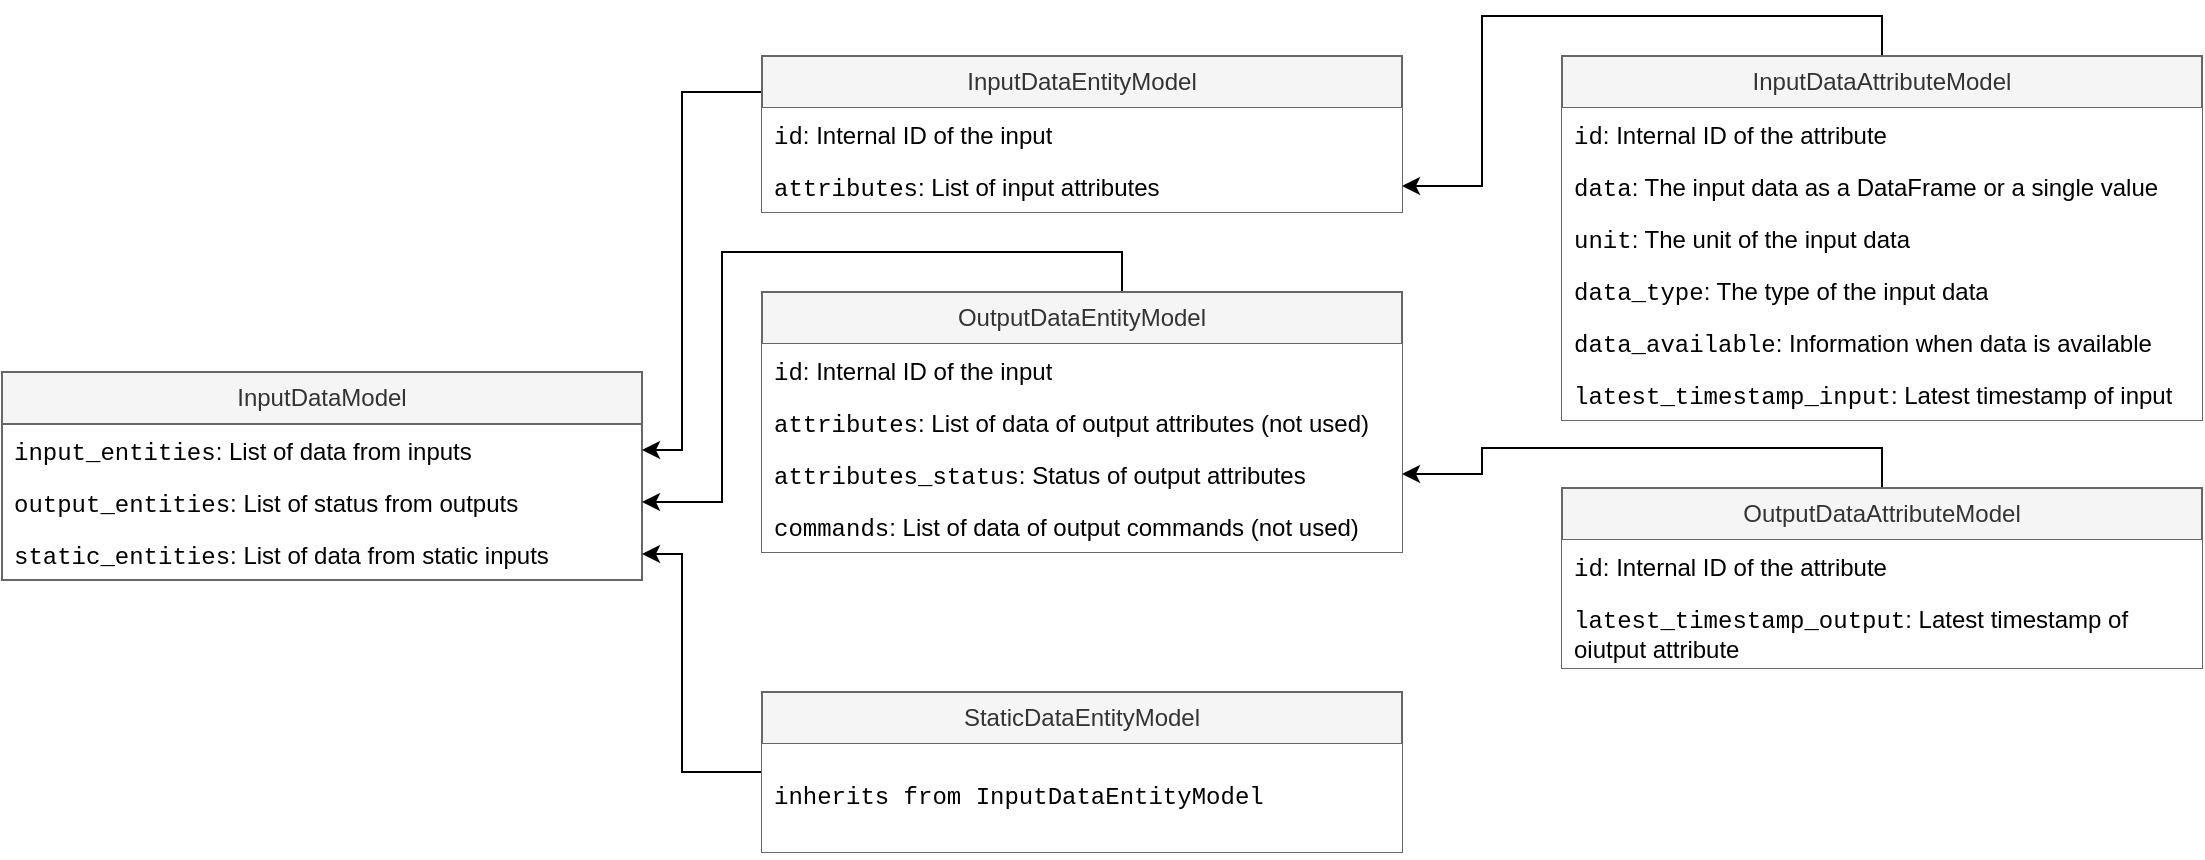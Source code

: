 <mxfile version="25.0.2">
  <diagram id="_s5kHCaRj8zanspT5NJb" name="Seite-1">
    <mxGraphModel dx="1632" dy="1587" grid="1" gridSize="10" guides="1" tooltips="1" connect="1" arrows="1" fold="1" page="0" pageScale="1" pageWidth="827" pageHeight="1169" math="0" shadow="0">
      <root>
        <mxCell id="0" />
        <mxCell id="1" parent="0" />
        <mxCell id="Ee80wKZsMW9Ie8XtCKah-1" value="InputDataModel" style="swimlane;fontStyle=0;childLayout=stackLayout;horizontal=1;startSize=26;fillColor=#f5f5f5;horizontalStack=0;resizeParent=1;resizeParentMax=0;resizeLast=0;collapsible=1;marginBottom=0;whiteSpace=wrap;html=1;fontColor=#333333;strokeColor=#666666;perimeterSpacing=1;swimlaneLine=1;swimlaneFillColor=none;" parent="1" vertex="1">
          <mxGeometry x="-320" y="-80" width="320" height="104" as="geometry" />
        </mxCell>
        <mxCell id="Ee80wKZsMW9Ie8XtCKah-2" value="&lt;font face=&quot;Courier New&quot;&gt;input_entities&lt;/font&gt;: List of data from inputs" style="text;strokeColor=none;fillColor=none;align=left;verticalAlign=top;spacingLeft=4;spacingRight=4;overflow=hidden;rotatable=0;points=[[0,0.5],[1,0.5]];portConstraint=eastwest;whiteSpace=wrap;html=1;" parent="Ee80wKZsMW9Ie8XtCKah-1" vertex="1">
          <mxGeometry y="26" width="320" height="26" as="geometry" />
        </mxCell>
        <mxCell id="Ee80wKZsMW9Ie8XtCKah-3" value="&lt;font face=&quot;Courier New&quot;&gt;output_entities&lt;/font&gt;: List of status from outputs" style="text;strokeColor=none;fillColor=none;align=left;verticalAlign=top;spacingLeft=4;spacingRight=4;overflow=hidden;rotatable=0;points=[[0,0.5],[1,0.5]];portConstraint=eastwest;whiteSpace=wrap;html=1;" parent="Ee80wKZsMW9Ie8XtCKah-1" vertex="1">
          <mxGeometry y="52" width="320" height="26" as="geometry" />
        </mxCell>
        <mxCell id="Ee80wKZsMW9Ie8XtCKah-4" value="&lt;font face=&quot;Courier New&quot;&gt;static_entities&lt;/font&gt;: List of data from static inputs" style="text;strokeColor=none;fillColor=none;align=left;verticalAlign=top;spacingLeft=4;spacingRight=4;overflow=hidden;rotatable=0;points=[[0,0.5],[1,0.5]];portConstraint=eastwest;whiteSpace=wrap;html=1;" parent="Ee80wKZsMW9Ie8XtCKah-1" vertex="1">
          <mxGeometry y="78" width="320" height="26" as="geometry" />
        </mxCell>
        <mxCell id="Ee80wKZsMW9Ie8XtCKah-54" style="edgeStyle=orthogonalEdgeStyle;rounded=0;orthogonalLoop=1;jettySize=auto;html=1;entryX=1;entryY=0.5;entryDx=0;entryDy=0;" parent="1" source="Ee80wKZsMW9Ie8XtCKah-8" target="Ee80wKZsMW9Ie8XtCKah-2" edge="1">
          <mxGeometry relative="1" as="geometry">
            <Array as="points">
              <mxPoint x="20" y="-220" />
              <mxPoint x="20" y="-41" />
            </Array>
          </mxGeometry>
        </mxCell>
        <mxCell id="Ee80wKZsMW9Ie8XtCKah-22" style="edgeStyle=orthogonalEdgeStyle;rounded=0;orthogonalLoop=1;jettySize=auto;html=1;exitX=0.5;exitY=0;exitDx=0;exitDy=0;" parent="1" source="Ee80wKZsMW9Ie8XtCKah-17" target="Ee80wKZsMW9Ie8XtCKah-3" edge="1">
          <mxGeometry relative="1" as="geometry">
            <Array as="points">
              <mxPoint x="240" y="-120" />
              <mxPoint x="240" y="-140" />
              <mxPoint x="40" y="-140" />
              <mxPoint x="40" y="-15" />
            </Array>
          </mxGeometry>
        </mxCell>
        <mxCell id="Ee80wKZsMW9Ie8XtCKah-35" style="edgeStyle=orthogonalEdgeStyle;rounded=0;orthogonalLoop=1;jettySize=auto;html=1;entryX=1;entryY=0.5;entryDx=0;entryDy=0;" parent="1" source="Ee80wKZsMW9Ie8XtCKah-23" target="Ee80wKZsMW9Ie8XtCKah-4" edge="1">
          <mxGeometry relative="1" as="geometry">
            <Array as="points">
              <mxPoint x="20" y="120" />
              <mxPoint x="20" y="11" />
            </Array>
          </mxGeometry>
        </mxCell>
        <mxCell id="Ee80wKZsMW9Ie8XtCKah-23" value="StaticDataEntityModel" style="swimlane;fontStyle=0;childLayout=stackLayout;horizontal=1;startSize=26;fillColor=#f5f5f5;horizontalStack=0;resizeParent=1;resizeParentMax=0;resizeLast=0;collapsible=1;marginBottom=0;whiteSpace=wrap;html=1;fontColor=#333333;strokeColor=#666666;" parent="1" vertex="1">
          <mxGeometry x="60" y="80" width="320" height="80" as="geometry">
            <mxRectangle x="140" y="-30" width="160" height="30" as="alternateBounds" />
          </mxGeometry>
        </mxCell>
        <mxCell id="Ee80wKZsMW9Ie8XtCKah-28" value="&lt;p&gt;&lt;font face=&quot;Courier New&quot;&gt;inherits from&amp;nbsp;InputDataEntityModel&lt;/font&gt;&lt;/p&gt;" style="text;strokeColor=none;fillColor=default;align=left;verticalAlign=top;spacingLeft=4;spacingRight=4;overflow=hidden;rotatable=0;points=[[0,0.5],[1,0.5]];portConstraint=eastwest;whiteSpace=wrap;html=1;" parent="Ee80wKZsMW9Ie8XtCKah-23" vertex="1">
          <mxGeometry y="26" width="320" height="54" as="geometry" />
        </mxCell>
        <mxCell id="Ee80wKZsMW9Ie8XtCKah-17" value="OutputDataEntityModel" style="swimlane;fontStyle=0;childLayout=stackLayout;horizontal=1;startSize=26;fillColor=#f5f5f5;horizontalStack=0;resizeParent=1;resizeParentMax=0;resizeLast=0;collapsible=1;marginBottom=0;whiteSpace=wrap;html=1;fontColor=#333333;strokeColor=#666666;" parent="1" vertex="1">
          <mxGeometry x="60" y="-120" width="320" height="130" as="geometry">
            <mxRectangle x="80" y="-120" width="160" height="30" as="alternateBounds" />
          </mxGeometry>
        </mxCell>
        <mxCell id="Ee80wKZsMW9Ie8XtCKah-18" value="&lt;font face=&quot;Courier New&quot;&gt;id&lt;/font&gt;:&amp;nbsp;Internal ID of the input" style="text;strokeColor=none;fillColor=default;align=left;verticalAlign=top;spacingLeft=4;spacingRight=4;overflow=hidden;rotatable=0;points=[[0,0.5],[1,0.5]];portConstraint=eastwest;whiteSpace=wrap;html=1;" parent="Ee80wKZsMW9Ie8XtCKah-17" vertex="1">
          <mxGeometry y="26" width="320" height="26" as="geometry" />
        </mxCell>
        <mxCell id="Ee80wKZsMW9Ie8XtCKah-21" value="&lt;font face=&quot;Courier New&quot;&gt;attributes&lt;/font&gt;: List of data of output attributes (not used)" style="text;strokeColor=none;fillColor=default;align=left;verticalAlign=top;spacingLeft=4;spacingRight=4;overflow=hidden;rotatable=0;points=[[0,0.5],[1,0.5]];portConstraint=eastwest;whiteSpace=wrap;html=1;" parent="Ee80wKZsMW9Ie8XtCKah-17" vertex="1">
          <mxGeometry y="52" width="320" height="26" as="geometry" />
        </mxCell>
        <mxCell id="Ee80wKZsMW9Ie8XtCKah-19" value="&lt;font face=&quot;Courier New&quot;&gt;attributes_status&lt;/font&gt;: Status of output attributes" style="text;strokeColor=none;fillColor=default;align=left;verticalAlign=top;spacingLeft=4;spacingRight=4;overflow=hidden;rotatable=0;points=[[0,0.5],[1,0.5]];portConstraint=eastwest;whiteSpace=wrap;html=1;" parent="Ee80wKZsMW9Ie8XtCKah-17" vertex="1">
          <mxGeometry y="78" width="320" height="26" as="geometry" />
        </mxCell>
        <mxCell id="Ee80wKZsMW9Ie8XtCKah-20" value="&lt;font face=&quot;Courier New&quot;&gt;commands&lt;/font&gt;: List of data of output commands&amp;nbsp;(not used)" style="text;strokeColor=none;fillColor=default;align=left;verticalAlign=top;spacingLeft=4;spacingRight=4;overflow=hidden;rotatable=0;points=[[0,0.5],[1,0.5]];portConstraint=eastwest;whiteSpace=wrap;html=1;" parent="Ee80wKZsMW9Ie8XtCKah-17" vertex="1">
          <mxGeometry y="104" width="320" height="26" as="geometry" />
        </mxCell>
        <mxCell id="Ee80wKZsMW9Ie8XtCKah-8" value="InputDataEntityModel" style="swimlane;fontStyle=0;childLayout=stackLayout;horizontal=1;startSize=26;fillColor=#f5f5f5;horizontalStack=0;resizeParent=1;resizeParentMax=0;resizeLast=0;collapsible=1;marginBottom=0;whiteSpace=wrap;html=1;fontColor=#333333;strokeColor=#666666;" parent="1" vertex="1">
          <mxGeometry x="60" y="-238" width="320" height="78" as="geometry">
            <mxRectangle x="60" y="-110" width="160" height="30" as="alternateBounds" />
          </mxGeometry>
        </mxCell>
        <mxCell id="Ee80wKZsMW9Ie8XtCKah-9" value="&lt;font face=&quot;Courier New&quot;&gt;id&lt;/font&gt;:&amp;nbsp;Internal ID of the input" style="text;strokeColor=none;fillColor=default;align=left;verticalAlign=top;spacingLeft=4;spacingRight=4;overflow=hidden;rotatable=0;points=[[0,0.5],[1,0.5]];portConstraint=eastwest;whiteSpace=wrap;html=1;" parent="Ee80wKZsMW9Ie8XtCKah-8" vertex="1">
          <mxGeometry y="26" width="320" height="26" as="geometry" />
        </mxCell>
        <mxCell id="Ee80wKZsMW9Ie8XtCKah-10" value="&lt;font face=&quot;Courier New&quot;&gt;attributes&lt;/font&gt;: List of input attributes" style="text;strokeColor=none;fillColor=default;align=left;verticalAlign=top;spacingLeft=4;spacingRight=4;overflow=hidden;rotatable=0;points=[[0,0.5],[1,0.5]];portConstraint=eastwest;whiteSpace=wrap;html=1;" parent="Ee80wKZsMW9Ie8XtCKah-8" vertex="1">
          <mxGeometry y="52" width="320" height="26" as="geometry" />
        </mxCell>
        <mxCell id="lZtbzVWi8SOST9soVzYc-6" style="edgeStyle=orthogonalEdgeStyle;rounded=0;orthogonalLoop=1;jettySize=auto;html=1;entryX=1;entryY=0.5;entryDx=0;entryDy=0;exitX=0.5;exitY=0;exitDx=0;exitDy=0;" edge="1" parent="1" source="lZtbzVWi8SOST9soVzYc-1" target="Ee80wKZsMW9Ie8XtCKah-10">
          <mxGeometry relative="1" as="geometry" />
        </mxCell>
        <mxCell id="lZtbzVWi8SOST9soVzYc-1" value="InputDataAttributeModel" style="swimlane;fontStyle=0;childLayout=stackLayout;horizontal=1;startSize=26;fillColor=#f5f5f5;horizontalStack=0;resizeParent=1;resizeParentMax=0;resizeLast=0;collapsible=1;marginBottom=0;whiteSpace=wrap;html=1;fontColor=#333333;strokeColor=#666666;" vertex="1" parent="1">
          <mxGeometry x="460" y="-238" width="320" height="182" as="geometry">
            <mxRectangle x="60" y="-110" width="160" height="30" as="alternateBounds" />
          </mxGeometry>
        </mxCell>
        <mxCell id="lZtbzVWi8SOST9soVzYc-2" value="&lt;font face=&quot;Courier New&quot;&gt;id&lt;/font&gt;:&amp;nbsp;Internal ID of the attribute" style="text;strokeColor=none;fillColor=default;align=left;verticalAlign=top;spacingLeft=4;spacingRight=4;overflow=hidden;rotatable=0;points=[[0,0.5],[1,0.5]];portConstraint=eastwest;whiteSpace=wrap;html=1;" vertex="1" parent="lZtbzVWi8SOST9soVzYc-1">
          <mxGeometry y="26" width="320" height="26" as="geometry" />
        </mxCell>
        <mxCell id="lZtbzVWi8SOST9soVzYc-3" value="&lt;font face=&quot;Courier New&quot;&gt;data&lt;/font&gt;: The input data as a DataFrame or a single value" style="text;strokeColor=none;fillColor=default;align=left;verticalAlign=top;spacingLeft=4;spacingRight=4;overflow=hidden;rotatable=0;points=[[0,0.5],[1,0.5]];portConstraint=eastwest;whiteSpace=wrap;html=1;" vertex="1" parent="lZtbzVWi8SOST9soVzYc-1">
          <mxGeometry y="52" width="320" height="26" as="geometry" />
        </mxCell>
        <mxCell id="lZtbzVWi8SOST9soVzYc-10" value="&lt;font face=&quot;Courier New&quot;&gt;unit&lt;/font&gt;: The unit of the input data" style="text;strokeColor=none;fillColor=default;align=left;verticalAlign=top;spacingLeft=4;spacingRight=4;overflow=hidden;rotatable=0;points=[[0,0.5],[1,0.5]];portConstraint=eastwest;whiteSpace=wrap;html=1;" vertex="1" parent="lZtbzVWi8SOST9soVzYc-1">
          <mxGeometry y="78" width="320" height="26" as="geometry" />
        </mxCell>
        <mxCell id="lZtbzVWi8SOST9soVzYc-9" value="&lt;font face=&quot;Courier New&quot;&gt;data_type&lt;/font&gt;: The type of the input data" style="text;strokeColor=none;fillColor=default;align=left;verticalAlign=top;spacingLeft=4;spacingRight=4;overflow=hidden;rotatable=0;points=[[0,0.5],[1,0.5]];portConstraint=eastwest;whiteSpace=wrap;html=1;" vertex="1" parent="lZtbzVWi8SOST9soVzYc-1">
          <mxGeometry y="104" width="320" height="26" as="geometry" />
        </mxCell>
        <mxCell id="lZtbzVWi8SOST9soVzYc-11" value="&lt;font face=&quot;Courier New&quot;&gt;data_available&lt;/font&gt;:&amp;nbsp;&lt;span style=&quot;background-color: initial;&quot;&gt;Information when data is available&lt;/span&gt;" style="text;strokeColor=none;fillColor=default;align=left;verticalAlign=top;spacingLeft=4;spacingRight=4;overflow=hidden;rotatable=0;points=[[0,0.5],[1,0.5]];portConstraint=eastwest;whiteSpace=wrap;html=1;" vertex="1" parent="lZtbzVWi8SOST9soVzYc-1">
          <mxGeometry y="130" width="320" height="26" as="geometry" />
        </mxCell>
        <mxCell id="lZtbzVWi8SOST9soVzYc-12" value="&lt;font face=&quot;Courier New&quot;&gt;latest_timestamp_input&lt;/font&gt;: Latest timestamp of input" style="text;strokeColor=none;fillColor=default;align=left;verticalAlign=top;spacingLeft=4;spacingRight=4;overflow=hidden;rotatable=0;points=[[0,0.5],[1,0.5]];portConstraint=eastwest;whiteSpace=wrap;html=1;" vertex="1" parent="lZtbzVWi8SOST9soVzYc-1">
          <mxGeometry y="156" width="320" height="26" as="geometry" />
        </mxCell>
        <mxCell id="lZtbzVWi8SOST9soVzYc-20" style="edgeStyle=orthogonalEdgeStyle;rounded=0;orthogonalLoop=1;jettySize=auto;html=1;exitX=0.5;exitY=0;exitDx=0;exitDy=0;entryX=1;entryY=0.5;entryDx=0;entryDy=0;" edge="1" parent="1" source="lZtbzVWi8SOST9soVzYc-13" target="Ee80wKZsMW9Ie8XtCKah-19">
          <mxGeometry relative="1" as="geometry" />
        </mxCell>
        <mxCell id="lZtbzVWi8SOST9soVzYc-13" value="OutputDataAttributeModel" style="swimlane;fontStyle=0;childLayout=stackLayout;horizontal=1;startSize=26;fillColor=#f5f5f5;horizontalStack=0;resizeParent=1;resizeParentMax=0;resizeLast=0;collapsible=1;marginBottom=0;whiteSpace=wrap;html=1;fontColor=#333333;strokeColor=#666666;" vertex="1" parent="1">
          <mxGeometry x="460" y="-22" width="320" height="90" as="geometry">
            <mxRectangle x="60" y="-110" width="160" height="30" as="alternateBounds" />
          </mxGeometry>
        </mxCell>
        <mxCell id="lZtbzVWi8SOST9soVzYc-14" value="&lt;font face=&quot;Courier New&quot;&gt;id&lt;/font&gt;:&amp;nbsp;Internal ID of the attribute" style="text;strokeColor=none;fillColor=default;align=left;verticalAlign=top;spacingLeft=4;spacingRight=4;overflow=hidden;rotatable=0;points=[[0,0.5],[1,0.5]];portConstraint=eastwest;whiteSpace=wrap;html=1;" vertex="1" parent="lZtbzVWi8SOST9soVzYc-13">
          <mxGeometry y="26" width="320" height="26" as="geometry" />
        </mxCell>
        <mxCell id="lZtbzVWi8SOST9soVzYc-19" value="&lt;font face=&quot;Courier New&quot;&gt;latest_timestamp_output&lt;/font&gt;: Latest timestamp of oiutput attribute" style="text;strokeColor=none;fillColor=default;align=left;verticalAlign=top;spacingLeft=4;spacingRight=4;overflow=hidden;rotatable=0;points=[[0,0.5],[1,0.5]];portConstraint=eastwest;whiteSpace=wrap;html=1;" vertex="1" parent="lZtbzVWi8SOST9soVzYc-13">
          <mxGeometry y="52" width="320" height="38" as="geometry" />
        </mxCell>
      </root>
    </mxGraphModel>
  </diagram>
</mxfile>
